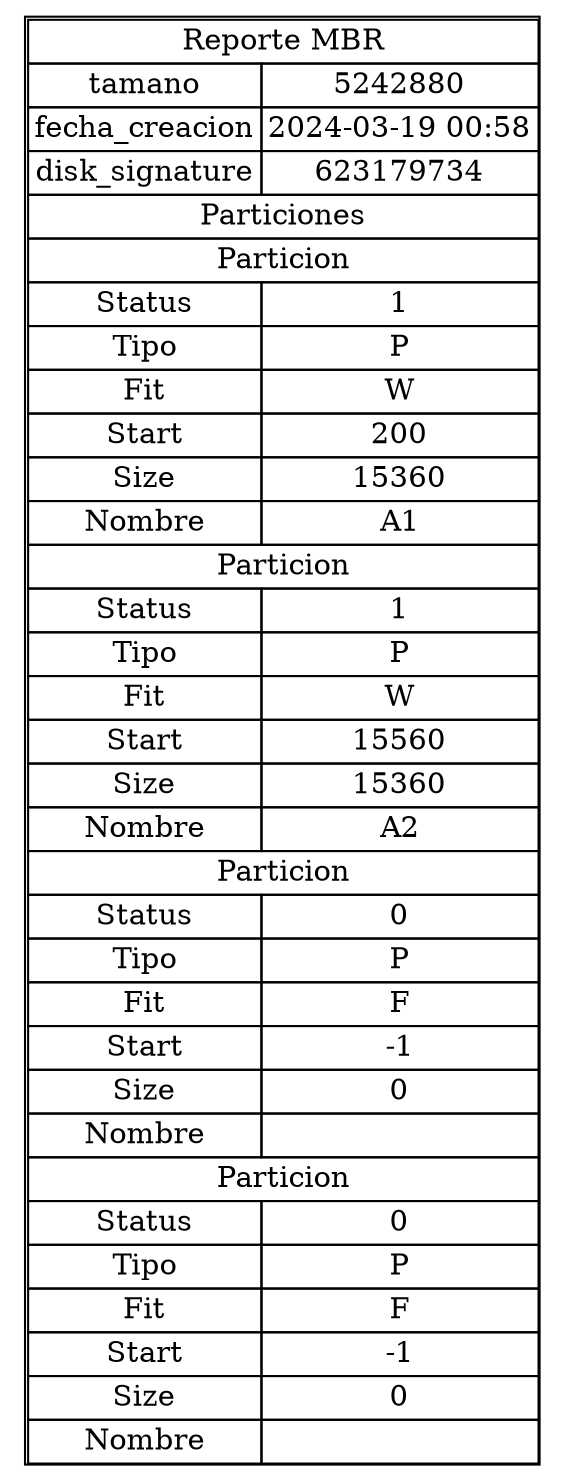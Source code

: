 digraph MBR_Report {
	labelloc=top
	rankdir=TB
	node [shape=plaintext]
	edge [style=invis]
	table [
		label=<<table border="1" cellborder="1" cellspacing="0">
			<tr><td colspan="2"> Reporte MBR </td></tr>
			<tr><td>tamano</td><td>5242880</td></tr>
			<tr><td>fecha_creacion</td><td>2024-03-19 00:58</td></tr>
			<tr><td>disk_signature</td><td>623179734</td></tr>
			<tr><td colspan="2"> Particiones </td></tr>
			<tr><td colspan="2"> Particion </td></tr>
			<tr><td> Status </td><td>1</td></tr>
			<tr><td> Tipo </td><td>P</td></tr>
			<tr><td> Fit </td><td>W</td></tr>
			<tr><td> Start </td><td>200</td></tr>
			<tr><td> Size </td><td>15360</td></tr>
			<tr><td> Nombre </td><td>A1</td></tr>
			<tr><td colspan="2"> Particion </td></tr>
			<tr><td> Status </td><td>1</td></tr>
			<tr><td> Tipo </td><td>P</td></tr>
			<tr><td> Fit </td><td>W</td></tr>
			<tr><td> Start </td><td>15560</td></tr>
			<tr><td> Size </td><td>15360</td></tr>
			<tr><td> Nombre </td><td>A2</td></tr>
			<tr><td colspan="2"> Particion </td></tr>
			<tr><td> Status </td><td>0</td></tr>
			<tr><td> Tipo </td><td>P</td></tr>
			<tr><td> Fit </td><td>F</td></tr>
			<tr><td> Start </td><td>-1</td></tr>
			<tr><td> Size </td><td>0</td></tr>
			<tr><td> Nombre </td><td></td></tr>
			<tr><td colspan="2"> Particion </td></tr>
			<tr><td> Status </td><td>0</td></tr>
			<tr><td> Tipo </td><td>P</td></tr>
			<tr><td> Fit </td><td>F</td></tr>
			<tr><td> Start </td><td>-1</td></tr>
			<tr><td> Size </td><td>0</td></tr>
			<tr><td> Nombre </td><td></td></tr>
		</table>>
	]
}
